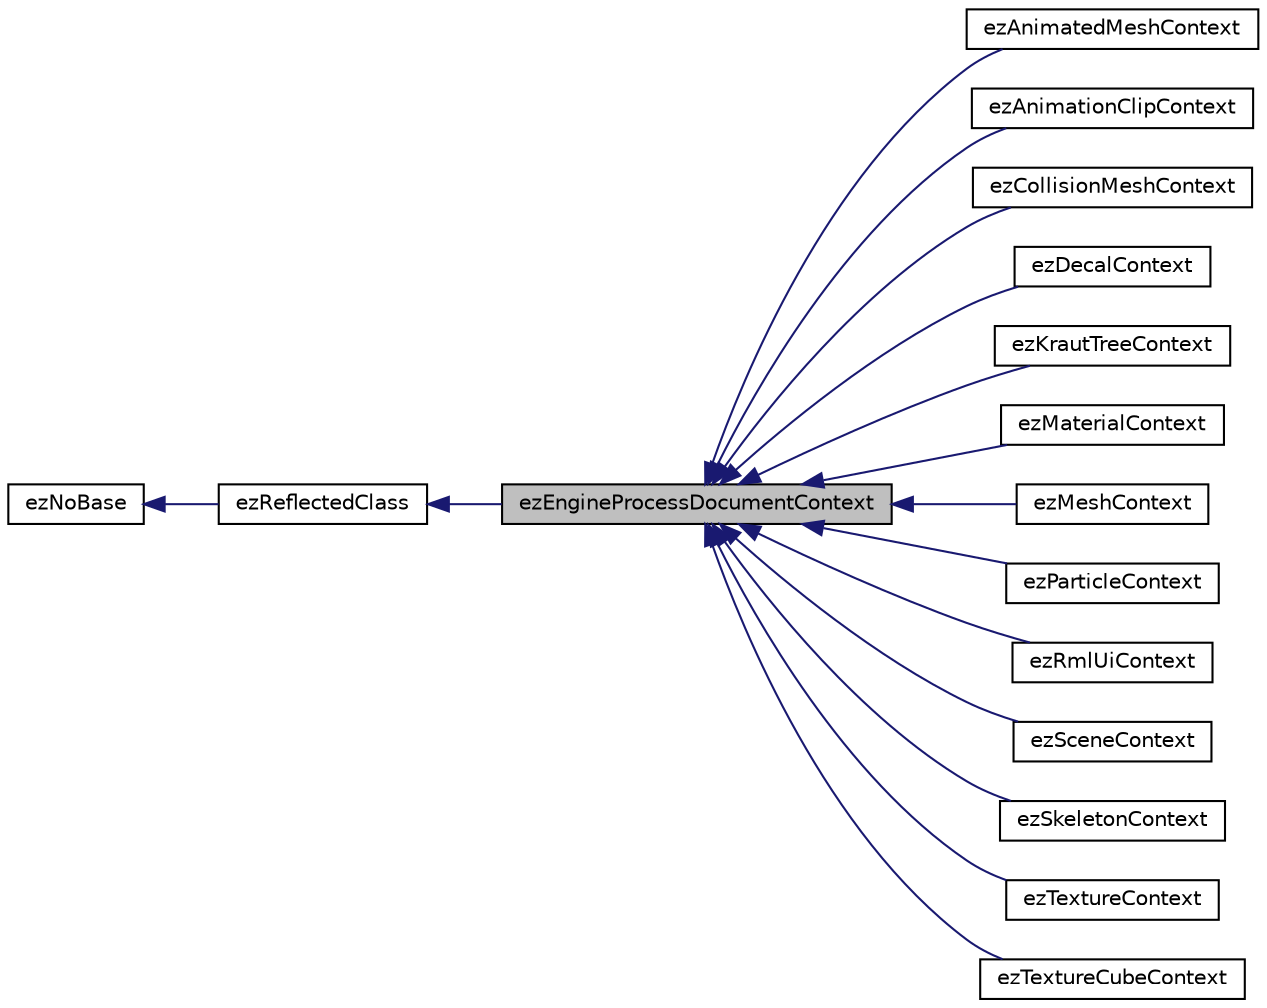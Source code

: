 digraph "ezEngineProcessDocumentContext"
{
 // LATEX_PDF_SIZE
  edge [fontname="Helvetica",fontsize="10",labelfontname="Helvetica",labelfontsize="10"];
  node [fontname="Helvetica",fontsize="10",shape=record];
  rankdir="LR";
  Node1 [label="ezEngineProcessDocumentContext",height=0.2,width=0.4,color="black", fillcolor="grey75", style="filled", fontcolor="black",tooltip="A document context is the counter part to an editor document on the engine side."];
  Node2 -> Node1 [dir="back",color="midnightblue",fontsize="10",style="solid",fontname="Helvetica"];
  Node2 [label="ezReflectedClass",height=0.2,width=0.4,color="black", fillcolor="white", style="filled",URL="$db/d45/classez_reflected_class.htm",tooltip="All classes that should be dynamically reflectable, need to be derived from this base class."];
  Node3 -> Node2 [dir="back",color="midnightblue",fontsize="10",style="solid",fontname="Helvetica"];
  Node3 [label="ezNoBase",height=0.2,width=0.4,color="black", fillcolor="white", style="filled",URL="$d4/d02/classez_no_base.htm",tooltip="Dummy type to pass to templates and macros that expect a base type for a class that has no base."];
  Node1 -> Node4 [dir="back",color="midnightblue",fontsize="10",style="solid",fontname="Helvetica"];
  Node4 [label="ezAnimatedMeshContext",height=0.2,width=0.4,color="black", fillcolor="white", style="filled",URL="$d3/dd3/classez_animated_mesh_context.htm",tooltip=" "];
  Node1 -> Node5 [dir="back",color="midnightblue",fontsize="10",style="solid",fontname="Helvetica"];
  Node5 [label="ezAnimationClipContext",height=0.2,width=0.4,color="black", fillcolor="white", style="filled",URL="$d5/dc3/classez_animation_clip_context.htm",tooltip=" "];
  Node1 -> Node6 [dir="back",color="midnightblue",fontsize="10",style="solid",fontname="Helvetica"];
  Node6 [label="ezCollisionMeshContext",height=0.2,width=0.4,color="black", fillcolor="white", style="filled",URL="$d9/de7/classez_collision_mesh_context.htm",tooltip=" "];
  Node1 -> Node7 [dir="back",color="midnightblue",fontsize="10",style="solid",fontname="Helvetica"];
  Node7 [label="ezDecalContext",height=0.2,width=0.4,color="black", fillcolor="white", style="filled",URL="$df/d75/classez_decal_context.htm",tooltip=" "];
  Node1 -> Node8 [dir="back",color="midnightblue",fontsize="10",style="solid",fontname="Helvetica"];
  Node8 [label="ezKrautTreeContext",height=0.2,width=0.4,color="black", fillcolor="white", style="filled",URL="$d2/d53/classez_kraut_tree_context.htm",tooltip=" "];
  Node1 -> Node9 [dir="back",color="midnightblue",fontsize="10",style="solid",fontname="Helvetica"];
  Node9 [label="ezMaterialContext",height=0.2,width=0.4,color="black", fillcolor="white", style="filled",URL="$d0/df9/classez_material_context.htm",tooltip=" "];
  Node1 -> Node10 [dir="back",color="midnightblue",fontsize="10",style="solid",fontname="Helvetica"];
  Node10 [label="ezMeshContext",height=0.2,width=0.4,color="black", fillcolor="white", style="filled",URL="$d2/deb/classez_mesh_context.htm",tooltip=" "];
  Node1 -> Node11 [dir="back",color="midnightblue",fontsize="10",style="solid",fontname="Helvetica"];
  Node11 [label="ezParticleContext",height=0.2,width=0.4,color="black", fillcolor="white", style="filled",URL="$db/d55/classez_particle_context.htm",tooltip=" "];
  Node1 -> Node12 [dir="back",color="midnightblue",fontsize="10",style="solid",fontname="Helvetica"];
  Node12 [label="ezRmlUiContext",height=0.2,width=0.4,color="black", fillcolor="white", style="filled",URL="$d7/d99/classez_rml_ui_context.htm",tooltip=" "];
  Node1 -> Node13 [dir="back",color="midnightblue",fontsize="10",style="solid",fontname="Helvetica"];
  Node13 [label="ezSceneContext",height=0.2,width=0.4,color="black", fillcolor="white", style="filled",URL="$d2/ded/classez_scene_context.htm",tooltip=" "];
  Node1 -> Node14 [dir="back",color="midnightblue",fontsize="10",style="solid",fontname="Helvetica"];
  Node14 [label="ezSkeletonContext",height=0.2,width=0.4,color="black", fillcolor="white", style="filled",URL="$d3/d6d/classez_skeleton_context.htm",tooltip=" "];
  Node1 -> Node15 [dir="back",color="midnightblue",fontsize="10",style="solid",fontname="Helvetica"];
  Node15 [label="ezTextureContext",height=0.2,width=0.4,color="black", fillcolor="white", style="filled",URL="$db/dc3/classez_texture_context.htm",tooltip=" "];
  Node1 -> Node16 [dir="back",color="midnightblue",fontsize="10",style="solid",fontname="Helvetica"];
  Node16 [label="ezTextureCubeContext",height=0.2,width=0.4,color="black", fillcolor="white", style="filled",URL="$de/dda/classez_texture_cube_context.htm",tooltip=" "];
}
